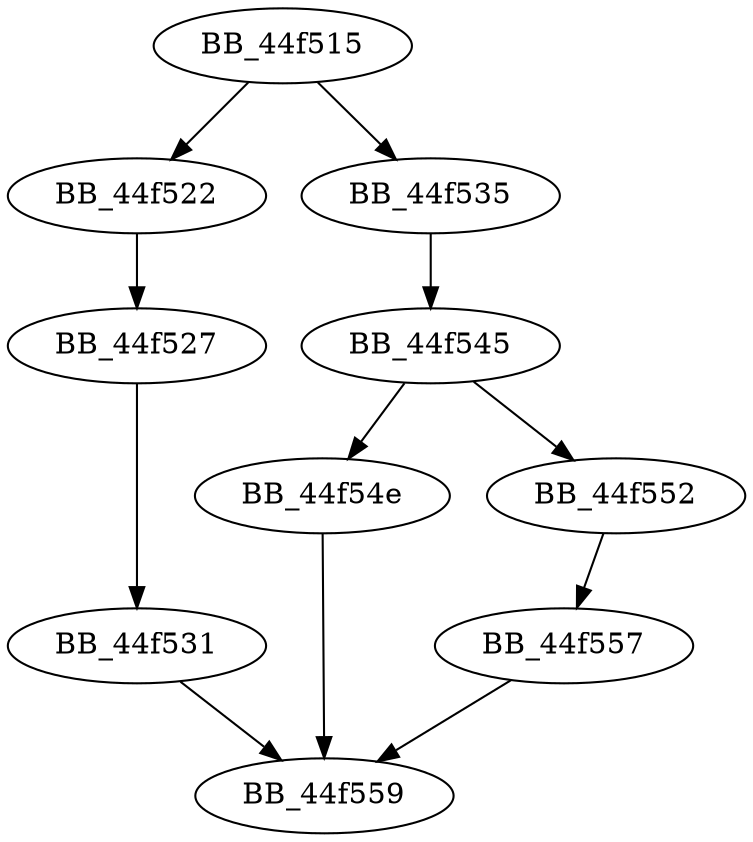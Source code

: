 DiGraph sub_44F515{
BB_44f515->BB_44f522
BB_44f515->BB_44f535
BB_44f522->BB_44f527
BB_44f527->BB_44f531
BB_44f531->BB_44f559
BB_44f535->BB_44f545
BB_44f545->BB_44f54e
BB_44f545->BB_44f552
BB_44f54e->BB_44f559
BB_44f552->BB_44f557
BB_44f557->BB_44f559
}

